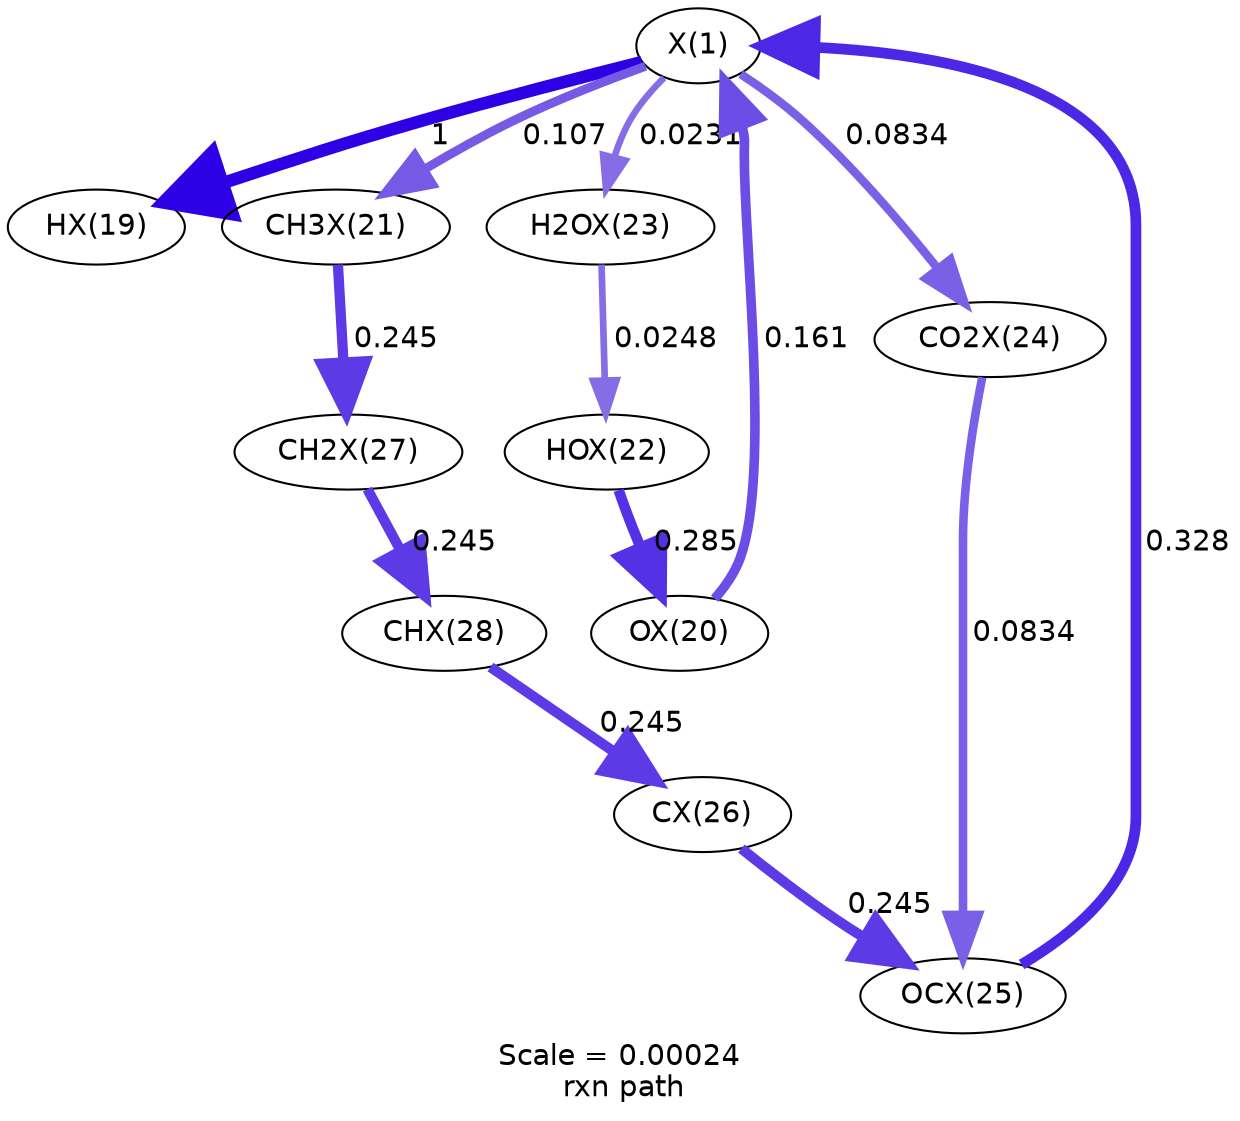 digraph reaction_paths {
center=1;
s27 -> s28[fontname="Helvetica", penwidth=6, arrowsize=3, color="0.7, 1.5, 0.9"
, label=" 1"];
s29 -> s27[fontname="Helvetica", penwidth=4.62, arrowsize=2.31, color="0.7, 0.661, 0.9"
, label=" 0.161"];
s27 -> s30[fontname="Helvetica", penwidth=4.31, arrowsize=2.16, color="0.7, 0.607, 0.9"
, label=" 0.107"];
s34 -> s27[fontname="Helvetica", penwidth=5.16, arrowsize=2.58, color="0.7, 0.828, 0.9"
, label=" 0.328"];
s27 -> s32[fontname="Helvetica", penwidth=3.15, arrowsize=1.58, color="0.7, 0.523, 0.9"
, label=" 0.0231"];
s27 -> s33[fontname="Helvetica", penwidth=4.12, arrowsize=2.06, color="0.7, 0.583, 0.9"
, label=" 0.0834"];
s31 -> s29[fontname="Helvetica", penwidth=5.05, arrowsize=2.53, color="0.7, 0.785, 0.9"
, label=" 0.285"];
s32 -> s31[fontname="Helvetica", penwidth=3.21, arrowsize=1.6, color="0.7, 0.525, 0.9"
, label=" 0.0248"];
s30 -> s36[fontname="Helvetica", penwidth=4.94, arrowsize=2.47, color="0.7, 0.745, 0.9"
, label=" 0.245"];
s36 -> s37[fontname="Helvetica", penwidth=4.94, arrowsize=2.47, color="0.7, 0.745, 0.9"
, label=" 0.245"];
s37 -> s35[fontname="Helvetica", penwidth=4.94, arrowsize=2.47, color="0.7, 0.745, 0.9"
, label=" 0.245"];
s35 -> s34[fontname="Helvetica", penwidth=4.94, arrowsize=2.47, color="0.7, 0.745, 0.9"
, label=" 0.245"];
s33 -> s34[fontname="Helvetica", penwidth=4.12, arrowsize=2.06, color="0.7, 0.583, 0.9"
, label=" 0.0834"];
s27 [ fontname="Helvetica", label="X(1)"];
s28 [ fontname="Helvetica", label="HX(19)"];
s29 [ fontname="Helvetica", label="OX(20)"];
s30 [ fontname="Helvetica", label="CH3X(21)"];
s31 [ fontname="Helvetica", label="HOX(22)"];
s32 [ fontname="Helvetica", label="H2OX(23)"];
s33 [ fontname="Helvetica", label="CO2X(24)"];
s34 [ fontname="Helvetica", label="OCX(25)"];
s35 [ fontname="Helvetica", label="CX(26)"];
s36 [ fontname="Helvetica", label="CH2X(27)"];
s37 [ fontname="Helvetica", label="CHX(28)"];
 label = "Scale = 0.00024\l rxn path";
 fontname = "Helvetica";
}
